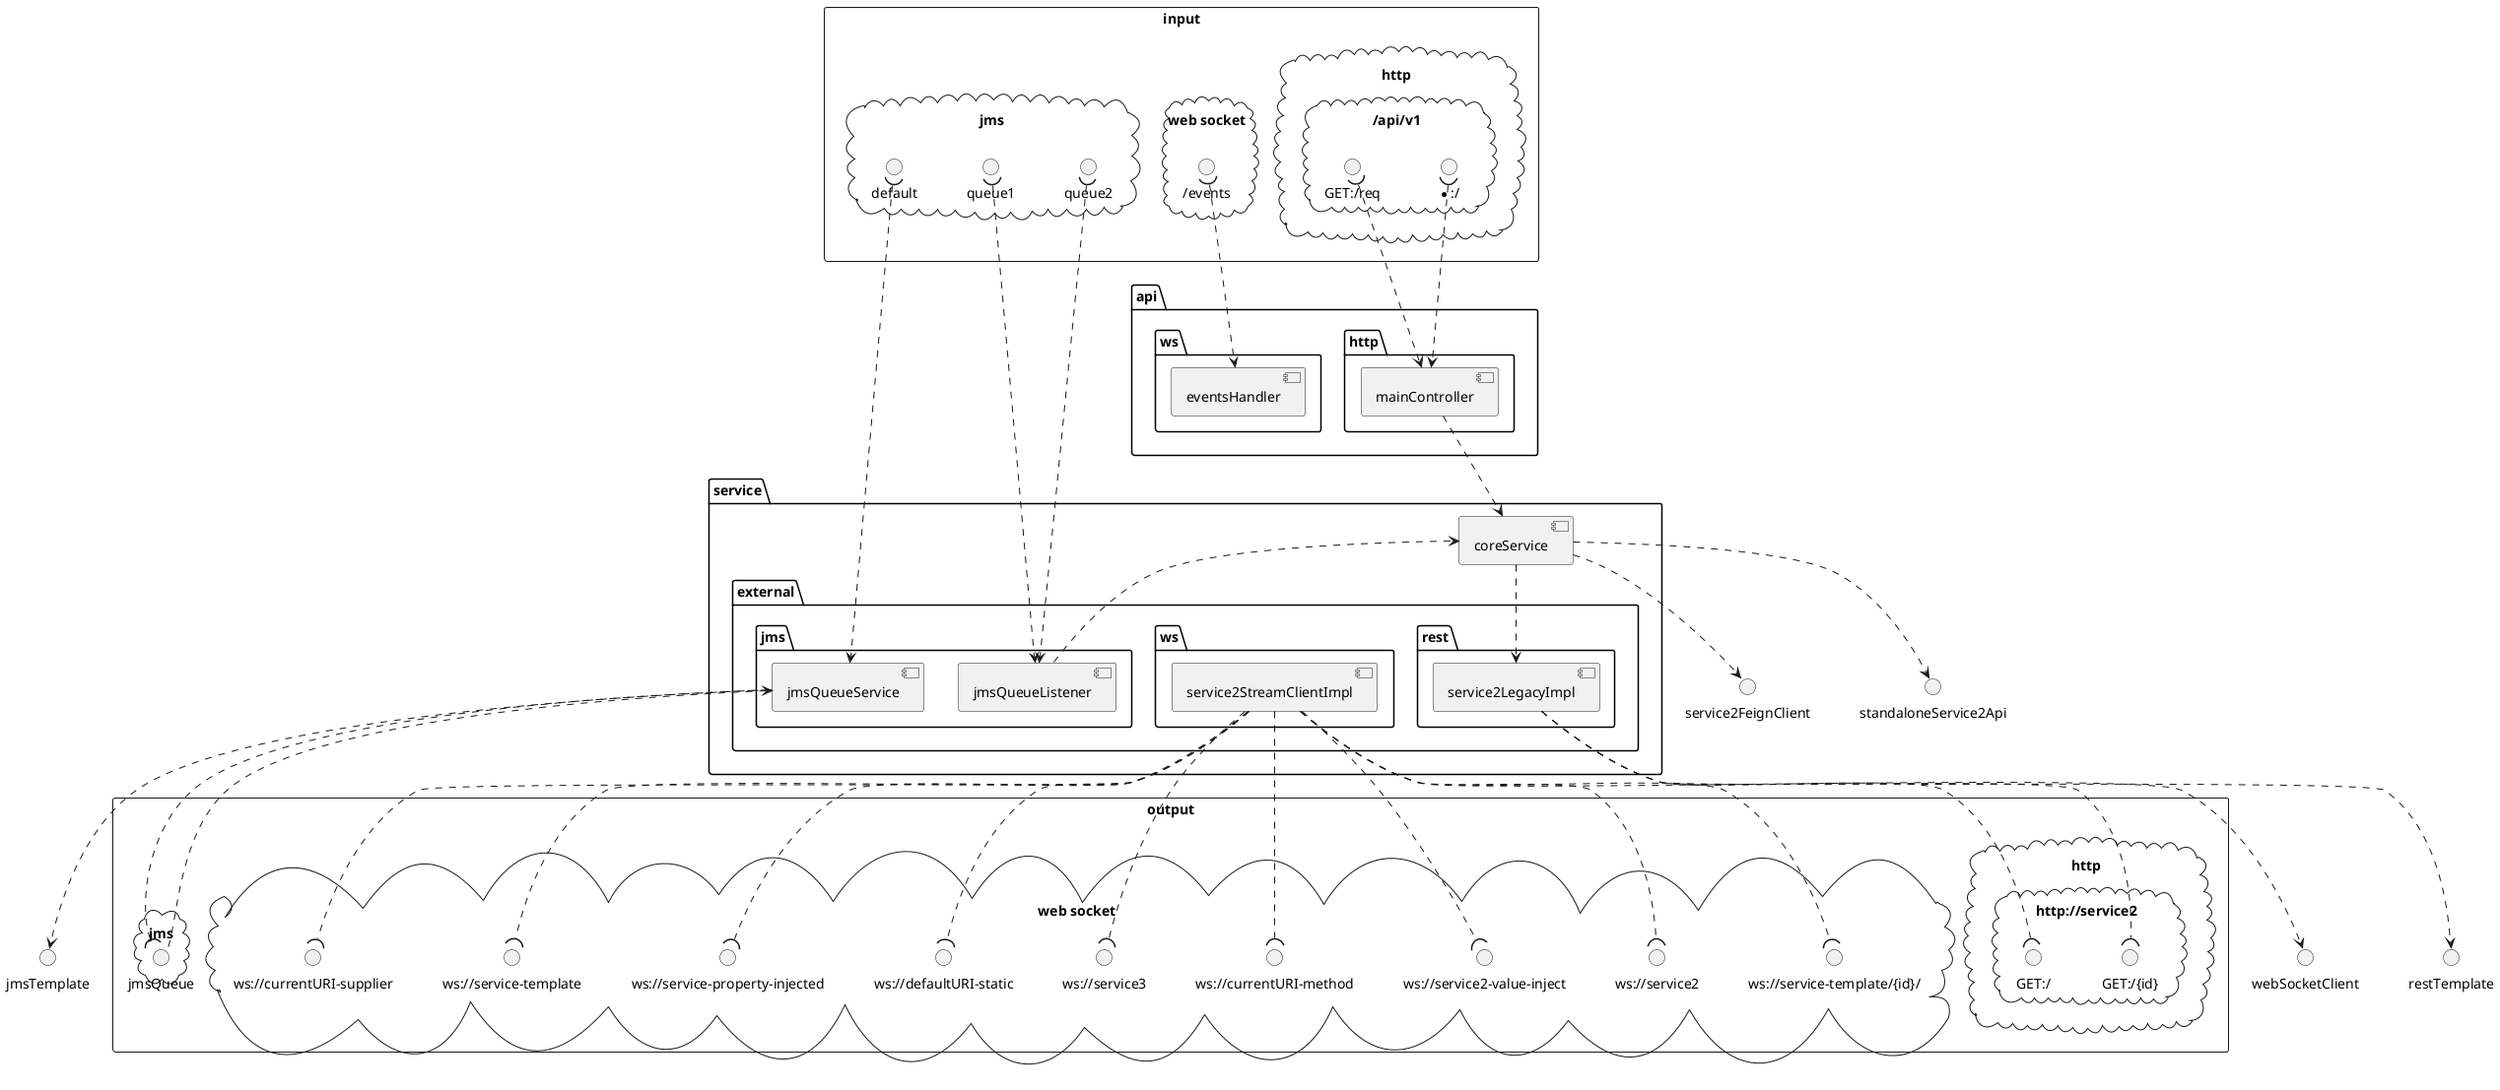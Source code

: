 @startuml
package "api" as api {
  package "http" as api.http {
    [mainController] as mainController
  }
  package "ws" as api.ws {
    [eventsHandler] as eventsHandler
  }
}
package "service" as service {
  [coreService] as coreService
  package "external" as service.external {
    package "jms" as service.external.jms {
      [jmsQueueListener] as jmsQueueListener
      [jmsQueueService] as jmsQueueService
    }
    package "rest" as service.external.rest {
      [service2LegacyImpl] as service2LegacyImpl
    }
    package "ws" as service.external.ws {
      [service2StreamClientImpl] as service2StreamClientImpl
    }
  }
}
mainController ..> coreService
coreService ..> service2FeignClient
coreService ..> service2LegacyImpl
coreService ..> standaloneService2Api
jmsQueueListener ..> coreService
jmsQueueService ..> jmsTemplate
service2LegacyImpl ..> restTemplate
service2StreamClientImpl ..> webSocketClient
rectangle "input" as input {
  cloud "http" as input.http {
    cloud "/api/v1" {
      interface "*:/" as in.http...
      in.http... )..> mainController
        interface "GET:/req" as in.http.GET..req
        in.http.GET..req )..> mainController
    }
  }
  cloud "web socket" as input.websocket {
    interface "/events" as in.ws..events
    in.ws..events )..> eventsHandler
  }
  cloud "jms" as input.jms {
    interface "default" as in.jms.default
    in.jms.default )..> jmsQueueService
    interface "queue1" as in.jms.queue1
    in.jms.queue1 )..> jmsQueueListener
    interface "queue2" as in.jms.queue2
    in.jms.queue2 )..> jmsQueueListener
  }
}
rectangle "output" as output {
  cloud "http" as output.http {
    cloud "http://service2" {
      interface "GET:/" as out.http.GET..
      service2LegacyImpl ..( out.http.GET..
        interface "GET:/{id}" as out.http.GET..id
        service2LegacyImpl ..( out.http.GET..id
    }
  }
  cloud "web socket" as output.websocket {
    interface "ws://service-template/{id}/" as out.ws.ws...service.template.id.
    service2StreamClientImpl ..( out.ws.ws...service.template.id.
    interface "ws://service2" as out.ws.ws...service2
    service2StreamClientImpl ..( out.ws.ws...service2
    interface "ws://service2-value-inject" as out.ws.ws...service2.value.inject
    service2StreamClientImpl ..( out.ws.ws...service2.value.inject
    interface "ws://currentURI-method" as out.ws.ws...currentURI.method
    service2StreamClientImpl ..( out.ws.ws...currentURI.method
    interface "ws://service3" as out.ws.ws...service3
    service2StreamClientImpl ..( out.ws.ws...service3
    interface "ws://defaultURI-static" as out.ws.ws...defaultURI.static
    service2StreamClientImpl ..( out.ws.ws...defaultURI.static
    interface "ws://service-property-injected" as out.ws.ws...service.property.injected
    service2StreamClientImpl ..( out.ws.ws...service.property.injected
    interface "ws://service-template" as out.ws.ws...service.template
    service2StreamClientImpl ..( out.ws.ws...service.template
    interface "ws://currentURI-supplier" as out.ws.ws...currentURI.supplier
    service2StreamClientImpl ..( out.ws.ws...currentURI.supplier
  }
  cloud "jms" as output.jms {
    interface "jmsQueue" as outIn.jms.jmsQueue
    outIn.jms.jmsQueue ).. jmsQueueService
jmsQueueService <.. outIn.jms.jmsQueue
  }
}
@enduml

